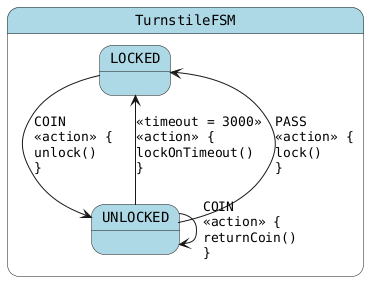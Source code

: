 @startuml
skinparam StateFontName Helvetica
skinparam defaultFontName Monospaced
skinparam state {
    BackgroundColor LightBlue
}
state TurnstileFSM {
LOCKED --> UNLOCKED : COIN\l<<action>> {\lunlock()\l}
UNLOCKED --> LOCKED : <<timeout = 3000>>\l<<action>> {\llockOnTimeout()\l}
UNLOCKED --> LOCKED : PASS\l<<action>> {\llock()\l}
UNLOCKED --> UNLOCKED : COIN\l<<action>> {\lreturnCoin()\l}
}
@enduml
